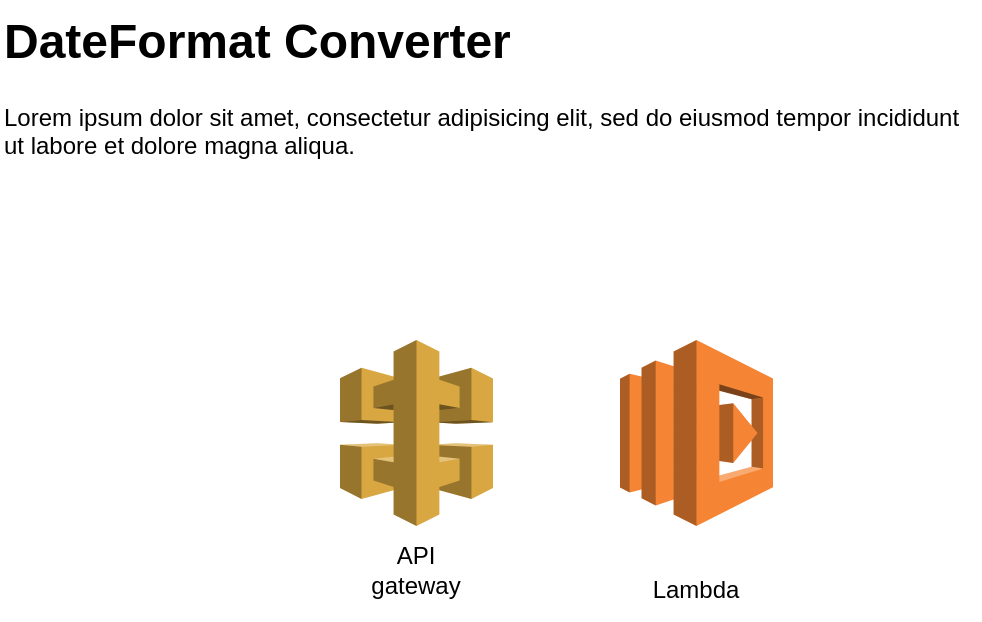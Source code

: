 <mxfile version="27.0.2">
  <diagram name="Page-1" id="gxwDdtwwBNWQ2hs3Lbvh">
    <mxGraphModel dx="717" dy="611" grid="1" gridSize="10" guides="1" tooltips="1" connect="1" arrows="1" fold="1" page="1" pageScale="1" pageWidth="1100" pageHeight="850" math="0" shadow="0">
      <root>
        <mxCell id="0" />
        <mxCell id="1" parent="0" />
        <mxCell id="ubNsbUrqJnqkYBdRjFQq-2" value="&lt;h1 style=&quot;margin-top: 0px;&quot;&gt;DateFormat Converter&lt;/h1&gt;&lt;p&gt;Lorem ipsum dolor sit amet, consectetur adipisicing elit, sed do eiusmod tempor incididunt ut labore et dolore magna aliqua.&lt;/p&gt;" style="text;html=1;whiteSpace=wrap;overflow=hidden;rounded=0;" vertex="1" parent="1">
          <mxGeometry x="80" y="100" width="490" height="140" as="geometry" />
        </mxCell>
        <mxCell id="ubNsbUrqJnqkYBdRjFQq-3" value="" style="outlineConnect=0;dashed=0;verticalLabelPosition=bottom;verticalAlign=top;align=center;html=1;shape=mxgraph.aws3.lambda;fillColor=#F58534;gradientColor=none;" vertex="1" parent="1">
          <mxGeometry x="390" y="270" width="76.5" height="93" as="geometry" />
        </mxCell>
        <mxCell id="ubNsbUrqJnqkYBdRjFQq-4" value="" style="outlineConnect=0;dashed=0;verticalLabelPosition=bottom;verticalAlign=top;align=center;html=1;shape=mxgraph.aws3.api_gateway;fillColor=#D9A741;gradientColor=none;" vertex="1" parent="1">
          <mxGeometry x="250" y="270" width="76.5" height="93" as="geometry" />
        </mxCell>
        <mxCell id="ubNsbUrqJnqkYBdRjFQq-5" value="Lambda" style="text;html=1;align=center;verticalAlign=middle;whiteSpace=wrap;rounded=0;" vertex="1" parent="1">
          <mxGeometry x="398.25" y="380" width="60" height="30" as="geometry" />
        </mxCell>
        <mxCell id="ubNsbUrqJnqkYBdRjFQq-6" value="API gateway" style="text;html=1;align=center;verticalAlign=middle;whiteSpace=wrap;rounded=0;" vertex="1" parent="1">
          <mxGeometry x="258.25" y="370" width="60" height="30" as="geometry" />
        </mxCell>
      </root>
    </mxGraphModel>
  </diagram>
</mxfile>
